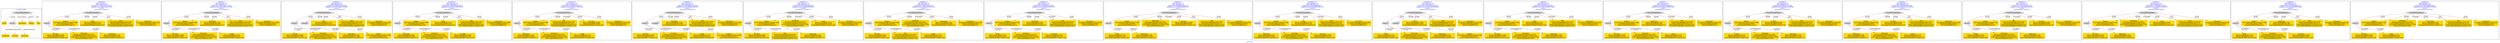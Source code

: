 digraph n0 {
fontcolor="blue"
remincross="true"
label="s01-cb.csv"
subgraph cluster_0 {
label="1-correct model"
n2[style="filled",color="white",fillcolor="lightgray",label="CulturalHeritageObject1"];
n3[shape="plaintext",style="filled",fillcolor="gold",label="Dated"];
n4[style="filled",color="white",fillcolor="lightgray",label="Person1"];
n5[shape="plaintext",style="filled",fillcolor="gold",label="Dimensions"];
n6[shape="plaintext",style="filled",fillcolor="gold",label="Medium"];
n7[shape="plaintext",style="filled",fillcolor="gold",label="Title"];
n8[shape="plaintext",style="filled",fillcolor="gold",label="Begin Date"];
n9[shape="plaintext",style="filled",fillcolor="gold",label="End Date"];
n10[shape="plaintext",style="filled",fillcolor="gold",label="Attribution"];
}
subgraph cluster_1 {
label="candidate 0\nlink coherence:1.0\nnode coherence:1.0\nconfidence:0.7090179260169831\nmapping score:0.68872026105328\ncost:8.0\n-precision:1.0-recall:1.0"
n12[style="filled",color="white",fillcolor="lightgray",label="CulturalHeritageObject1"];
n13[style="filled",color="white",fillcolor="lightgray",label="Person1"];
n14[shape="plaintext",style="filled",fillcolor="gold",label="Medium\n[CulturalHeritageObject,medium,0.999]\n[Concept,prefLabel,0.001]\n[Person,nameOfThePerson,0.0]"];
n15[shape="plaintext",style="filled",fillcolor="gold",label="Dated\n[Person,dateOfBirth,0.523]\n[Person,dateOfDeath,0.413]\n[CulturalHeritageObject,created,0.064]"];
n16[shape="plaintext",style="filled",fillcolor="gold",label="End Date\n[Person,dateOfDeath,0.884]\n[Person,dateOfBirth,0.076]\n[CulturalHeritageObject,created,0.039]"];
n17[shape="plaintext",style="filled",fillcolor="gold",label="Title\n[CulturalHeritageObject,title,0.509]\n[Person,nameOfThePerson,0.413]\n[CulturalHeritageObject,provenance,0.07]\n[CulturalHeritageObject,medium,0.008]"];
n18[shape="plaintext",style="filled",fillcolor="gold",label="Attribution\n[Person,nameOfThePerson,0.947]\n[CulturalHeritageObject,extent,0.041]\n[CulturalHeritageObject,provenance,0.009]\n[Person,dateOfDeath,0.003]"];
n19[shape="plaintext",style="filled",fillcolor="gold",label="Dimensions\n[CulturalHeritageObject,extent,0.999]\n[Person,dateOfDeath,0.001]\n[Person,dateOfBirth,0.0]"];
n20[shape="plaintext",style="filled",fillcolor="gold",label="Begin Date\n[Person,dateOfBirth,0.56]\n[Person,dateOfDeath,0.369]\n[CulturalHeritageObject,created,0.071]"];
}
subgraph cluster_2 {
label="candidate 1\nlink coherence:1.0\nnode coherence:1.0\nconfidence:0.7046356051717403\nmapping score:0.6872594874381992\ncost:8.0\n-precision:0.75-recall:0.75"
n22[style="filled",color="white",fillcolor="lightgray",label="CulturalHeritageObject1"];
n23[style="filled",color="white",fillcolor="lightgray",label="Person1"];
n24[shape="plaintext",style="filled",fillcolor="gold",label="Medium\n[CulturalHeritageObject,medium,0.999]\n[Concept,prefLabel,0.001]\n[Person,nameOfThePerson,0.0]"];
n25[shape="plaintext",style="filled",fillcolor="gold",label="Begin Date\n[Person,dateOfBirth,0.56]\n[Person,dateOfDeath,0.369]\n[CulturalHeritageObject,created,0.071]"];
n26[shape="plaintext",style="filled",fillcolor="gold",label="End Date\n[Person,dateOfDeath,0.884]\n[Person,dateOfBirth,0.076]\n[CulturalHeritageObject,created,0.039]"];
n27[shape="plaintext",style="filled",fillcolor="gold",label="Title\n[CulturalHeritageObject,title,0.509]\n[Person,nameOfThePerson,0.413]\n[CulturalHeritageObject,provenance,0.07]\n[CulturalHeritageObject,medium,0.008]"];
n28[shape="plaintext",style="filled",fillcolor="gold",label="Attribution\n[Person,nameOfThePerson,0.947]\n[CulturalHeritageObject,extent,0.041]\n[CulturalHeritageObject,provenance,0.009]\n[Person,dateOfDeath,0.003]"];
n29[shape="plaintext",style="filled",fillcolor="gold",label="Dimensions\n[CulturalHeritageObject,extent,0.999]\n[Person,dateOfDeath,0.001]\n[Person,dateOfBirth,0.0]"];
n30[shape="plaintext",style="filled",fillcolor="gold",label="Dated\n[Person,dateOfBirth,0.523]\n[Person,dateOfDeath,0.413]\n[CulturalHeritageObject,created,0.064]"];
}
subgraph cluster_3 {
label="candidate 10\nlink coherence:1.0\nnode coherence:1.0\nconfidence:0.5663921955198288\nmapping score:0.6173688270780381\ncost:9.0\n-precision:0.78-recall:0.88"
n32[style="filled",color="white",fillcolor="lightgray",label="CulturalHeritageObject1"];
n33[style="filled",color="white",fillcolor="lightgray",label="Person1"];
n34[style="filled",color="white",fillcolor="lightgray",label="Concept1"];
n35[shape="plaintext",style="filled",fillcolor="gold",label="Dated\n[Person,dateOfBirth,0.523]\n[Person,dateOfDeath,0.413]\n[CulturalHeritageObject,created,0.064]"];
n36[shape="plaintext",style="filled",fillcolor="gold",label="End Date\n[Person,dateOfDeath,0.884]\n[Person,dateOfBirth,0.076]\n[CulturalHeritageObject,created,0.039]"];
n37[shape="plaintext",style="filled",fillcolor="gold",label="Title\n[CulturalHeritageObject,title,0.509]\n[Person,nameOfThePerson,0.413]\n[CulturalHeritageObject,provenance,0.07]\n[CulturalHeritageObject,medium,0.008]"];
n38[shape="plaintext",style="filled",fillcolor="gold",label="Medium\n[CulturalHeritageObject,medium,0.999]\n[Concept,prefLabel,0.001]\n[Person,nameOfThePerson,0.0]"];
n39[shape="plaintext",style="filled",fillcolor="gold",label="Attribution\n[Person,nameOfThePerson,0.947]\n[CulturalHeritageObject,extent,0.041]\n[CulturalHeritageObject,provenance,0.009]\n[Person,dateOfDeath,0.003]"];
n40[shape="plaintext",style="filled",fillcolor="gold",label="Dimensions\n[CulturalHeritageObject,extent,0.999]\n[Person,dateOfDeath,0.001]\n[Person,dateOfBirth,0.0]"];
n41[shape="plaintext",style="filled",fillcolor="gold",label="Begin Date\n[Person,dateOfBirth,0.56]\n[Person,dateOfDeath,0.369]\n[CulturalHeritageObject,created,0.071]"];
}
subgraph cluster_4 {
label="candidate 11\nlink coherence:1.0\nnode coherence:1.0\nconfidence:0.5662409892563659\nmapping score:0.641127948799741\ncost:8.0\n-precision:0.75-recall:0.75"
n43[style="filled",color="white",fillcolor="lightgray",label="CulturalHeritageObject1"];
n44[style="filled",color="white",fillcolor="lightgray",label="Person1"];
n45[shape="plaintext",style="filled",fillcolor="gold",label="Medium\n[CulturalHeritageObject,medium,0.999]\n[Concept,prefLabel,0.001]\n[Person,nameOfThePerson,0.0]"];
n46[shape="plaintext",style="filled",fillcolor="gold",label="Begin Date\n[Person,dateOfBirth,0.56]\n[Person,dateOfDeath,0.369]\n[CulturalHeritageObject,created,0.071]"];
n47[shape="plaintext",style="filled",fillcolor="gold",label="Dated\n[Person,dateOfBirth,0.523]\n[Person,dateOfDeath,0.413]\n[CulturalHeritageObject,created,0.064]"];
n48[shape="plaintext",style="filled",fillcolor="gold",label="Title\n[CulturalHeritageObject,title,0.509]\n[Person,nameOfThePerson,0.413]\n[CulturalHeritageObject,provenance,0.07]\n[CulturalHeritageObject,medium,0.008]"];
n49[shape="plaintext",style="filled",fillcolor="gold",label="Attribution\n[Person,nameOfThePerson,0.947]\n[CulturalHeritageObject,extent,0.041]\n[CulturalHeritageObject,provenance,0.009]\n[Person,dateOfDeath,0.003]"];
n50[shape="plaintext",style="filled",fillcolor="gold",label="Dimensions\n[CulturalHeritageObject,extent,0.999]\n[Person,dateOfDeath,0.001]\n[Person,dateOfBirth,0.0]"];
n51[shape="plaintext",style="filled",fillcolor="gold",label="End Date\n[Person,dateOfDeath,0.884]\n[Person,dateOfBirth,0.076]\n[CulturalHeritageObject,created,0.039]"];
}
subgraph cluster_5 {
label="candidate 12\nlink coherence:1.0\nnode coherence:1.0\nconfidence:0.5636844534308211\nmapping score:0.6402757701912262\ncost:8.0\n-precision:0.5-recall:0.5"
n53[style="filled",color="white",fillcolor="lightgray",label="CulturalHeritageObject1"];
n54[style="filled",color="white",fillcolor="lightgray",label="Person1"];
n55[shape="plaintext",style="filled",fillcolor="gold",label="Medium\n[CulturalHeritageObject,medium,0.999]\n[Concept,prefLabel,0.001]\n[Person,nameOfThePerson,0.0]"];
n56[shape="plaintext",style="filled",fillcolor="gold",label="Begin Date\n[Person,dateOfBirth,0.56]\n[Person,dateOfDeath,0.369]\n[CulturalHeritageObject,created,0.071]"];
n57[shape="plaintext",style="filled",fillcolor="gold",label="Title\n[CulturalHeritageObject,title,0.509]\n[Person,nameOfThePerson,0.413]\n[CulturalHeritageObject,provenance,0.07]\n[CulturalHeritageObject,medium,0.008]"];
n58[shape="plaintext",style="filled",fillcolor="gold",label="End Date\n[Person,dateOfDeath,0.884]\n[Person,dateOfBirth,0.076]\n[CulturalHeritageObject,created,0.039]"];
n59[shape="plaintext",style="filled",fillcolor="gold",label="Attribution\n[Person,nameOfThePerson,0.947]\n[CulturalHeritageObject,extent,0.041]\n[CulturalHeritageObject,provenance,0.009]\n[Person,dateOfDeath,0.003]"];
n60[shape="plaintext",style="filled",fillcolor="gold",label="Dimensions\n[CulturalHeritageObject,extent,0.999]\n[Person,dateOfDeath,0.001]\n[Person,dateOfBirth,0.0]"];
n61[shape="plaintext",style="filled",fillcolor="gold",label="Dated\n[Person,dateOfBirth,0.523]\n[Person,dateOfDeath,0.413]\n[CulturalHeritageObject,created,0.064]"];
}
subgraph cluster_6 {
label="candidate 13\nlink coherence:1.0\nnode coherence:1.0\nconfidence:0.5620098746745859\nmapping score:0.6159080534629572\ncost:9.0\n-precision:0.56-recall:0.62"
n63[style="filled",color="white",fillcolor="lightgray",label="CulturalHeritageObject1"];
n64[style="filled",color="white",fillcolor="lightgray",label="Person1"];
n65[style="filled",color="white",fillcolor="lightgray",label="Concept1"];
n66[shape="plaintext",style="filled",fillcolor="gold",label="Begin Date\n[Person,dateOfBirth,0.56]\n[Person,dateOfDeath,0.369]\n[CulturalHeritageObject,created,0.071]"];
n67[shape="plaintext",style="filled",fillcolor="gold",label="End Date\n[Person,dateOfDeath,0.884]\n[Person,dateOfBirth,0.076]\n[CulturalHeritageObject,created,0.039]"];
n68[shape="plaintext",style="filled",fillcolor="gold",label="Title\n[CulturalHeritageObject,title,0.509]\n[Person,nameOfThePerson,0.413]\n[CulturalHeritageObject,provenance,0.07]\n[CulturalHeritageObject,medium,0.008]"];
n69[shape="plaintext",style="filled",fillcolor="gold",label="Medium\n[CulturalHeritageObject,medium,0.999]\n[Concept,prefLabel,0.001]\n[Person,nameOfThePerson,0.0]"];
n70[shape="plaintext",style="filled",fillcolor="gold",label="Attribution\n[Person,nameOfThePerson,0.947]\n[CulturalHeritageObject,extent,0.041]\n[CulturalHeritageObject,provenance,0.009]\n[Person,dateOfDeath,0.003]"];
n71[shape="plaintext",style="filled",fillcolor="gold",label="Dimensions\n[CulturalHeritageObject,extent,0.999]\n[Person,dateOfDeath,0.001]\n[Person,dateOfBirth,0.0]"];
n72[shape="plaintext",style="filled",fillcolor="gold",label="Dated\n[Person,dateOfBirth,0.523]\n[Person,dateOfDeath,0.413]\n[CulturalHeritageObject,created,0.064]"];
}
subgraph cluster_7 {
label="candidate 14\nlink coherence:1.0\nnode coherence:1.0\nconfidence:0.5613397694280078\nmapping score:0.639494208856955\ncost:8.0\n-precision:0.75-recall:0.75"
n74[style="filled",color="white",fillcolor="lightgray",label="CulturalHeritageObject1"];
n75[style="filled",color="white",fillcolor="lightgray",label="Person1"];
n76[shape="plaintext",style="filled",fillcolor="gold",label="Medium\n[CulturalHeritageObject,medium,0.999]\n[Concept,prefLabel,0.001]\n[Person,nameOfThePerson,0.0]"];
n77[shape="plaintext",style="filled",fillcolor="gold",label="Attribution\n[Person,nameOfThePerson,0.947]\n[CulturalHeritageObject,extent,0.041]\n[CulturalHeritageObject,provenance,0.009]\n[Person,dateOfDeath,0.003]"];
n78[shape="plaintext",style="filled",fillcolor="gold",label="Dated\n[Person,dateOfBirth,0.523]\n[Person,dateOfDeath,0.413]\n[CulturalHeritageObject,created,0.064]"];
n79[shape="plaintext",style="filled",fillcolor="gold",label="End Date\n[Person,dateOfDeath,0.884]\n[Person,dateOfBirth,0.076]\n[CulturalHeritageObject,created,0.039]"];
n80[shape="plaintext",style="filled",fillcolor="gold",label="Title\n[CulturalHeritageObject,title,0.509]\n[Person,nameOfThePerson,0.413]\n[CulturalHeritageObject,provenance,0.07]\n[CulturalHeritageObject,medium,0.008]"];
n81[shape="plaintext",style="filled",fillcolor="gold",label="Dimensions\n[CulturalHeritageObject,extent,0.999]\n[Person,dateOfDeath,0.001]\n[Person,dateOfBirth,0.0]"];
n82[shape="plaintext",style="filled",fillcolor="gold",label="Begin Date\n[Person,dateOfBirth,0.56]\n[Person,dateOfDeath,0.369]\n[CulturalHeritageObject,created,0.071]"];
}
subgraph cluster_8 {
label="candidate 15\nlink coherence:1.0\nnode coherence:1.0\nconfidence:0.556957448582765\nmapping score:0.6380334352418741\ncost:8.0\n-precision:0.5-recall:0.5"
n84[style="filled",color="white",fillcolor="lightgray",label="CulturalHeritageObject1"];
n85[style="filled",color="white",fillcolor="lightgray",label="Person1"];
n86[shape="plaintext",style="filled",fillcolor="gold",label="Medium\n[CulturalHeritageObject,medium,0.999]\n[Concept,prefLabel,0.001]\n[Person,nameOfThePerson,0.0]"];
n87[shape="plaintext",style="filled",fillcolor="gold",label="Attribution\n[Person,nameOfThePerson,0.947]\n[CulturalHeritageObject,extent,0.041]\n[CulturalHeritageObject,provenance,0.009]\n[Person,dateOfDeath,0.003]"];
n88[shape="plaintext",style="filled",fillcolor="gold",label="Begin Date\n[Person,dateOfBirth,0.56]\n[Person,dateOfDeath,0.369]\n[CulturalHeritageObject,created,0.071]"];
n89[shape="plaintext",style="filled",fillcolor="gold",label="End Date\n[Person,dateOfDeath,0.884]\n[Person,dateOfBirth,0.076]\n[CulturalHeritageObject,created,0.039]"];
n90[shape="plaintext",style="filled",fillcolor="gold",label="Title\n[CulturalHeritageObject,title,0.509]\n[Person,nameOfThePerson,0.413]\n[CulturalHeritageObject,provenance,0.07]\n[CulturalHeritageObject,medium,0.008]"];
n91[shape="plaintext",style="filled",fillcolor="gold",label="Dimensions\n[CulturalHeritageObject,extent,0.999]\n[Person,dateOfDeath,0.001]\n[Person,dateOfBirth,0.0]"];
n92[shape="plaintext",style="filled",fillcolor="gold",label="Dated\n[Person,dateOfBirth,0.523]\n[Person,dateOfDeath,0.413]\n[CulturalHeritageObject,created,0.064]"];
}
subgraph cluster_9 {
label="candidate 16\nlink coherence:1.0\nnode coherence:1.0\nconfidence:0.5106059023263264\nmapping score:0.6225829198230612\ncost:8.0\n-precision:0.5-recall:0.5"
n94[style="filled",color="white",fillcolor="lightgray",label="CulturalHeritageObject1"];
n95[style="filled",color="white",fillcolor="lightgray",label="Person1"];
n96[shape="plaintext",style="filled",fillcolor="gold",label="Medium\n[CulturalHeritageObject,medium,0.999]\n[Concept,prefLabel,0.001]\n[Person,nameOfThePerson,0.0]"];
n97[shape="plaintext",style="filled",fillcolor="gold",label="Begin Date\n[Person,dateOfBirth,0.56]\n[Person,dateOfDeath,0.369]\n[CulturalHeritageObject,created,0.071]"];
n98[shape="plaintext",style="filled",fillcolor="gold",label="Dated\n[Person,dateOfBirth,0.523]\n[Person,dateOfDeath,0.413]\n[CulturalHeritageObject,created,0.064]"];
n99[shape="plaintext",style="filled",fillcolor="gold",label="Title\n[CulturalHeritageObject,title,0.509]\n[Person,nameOfThePerson,0.413]\n[CulturalHeritageObject,provenance,0.07]\n[CulturalHeritageObject,medium,0.008]"];
n100[shape="plaintext",style="filled",fillcolor="gold",label="Attribution\n[Person,nameOfThePerson,0.947]\n[CulturalHeritageObject,extent,0.041]\n[CulturalHeritageObject,provenance,0.009]\n[Person,dateOfDeath,0.003]"];
n101[shape="plaintext",style="filled",fillcolor="gold",label="Dimensions\n[CulturalHeritageObject,extent,0.999]\n[Person,dateOfDeath,0.001]\n[Person,dateOfBirth,0.0]"];
n102[shape="plaintext",style="filled",fillcolor="gold",label="End Date\n[Person,dateOfDeath,0.884]\n[Person,dateOfBirth,0.076]\n[CulturalHeritageObject,created,0.039]"];
}
subgraph cluster_10 {
label="candidate 17\nlink coherence:1.0\nnode coherence:1.0\nconfidence:0.5040980538021159\nmapping score:0.6204136369816577\ncost:8.0\n-precision:0.62-recall:0.62"
n104[style="filled",color="white",fillcolor="lightgray",label="CulturalHeritageObject1"];
n105[style="filled",color="white",fillcolor="lightgray",label="Person1"];
n106[shape="plaintext",style="filled",fillcolor="gold",label="Medium\n[CulturalHeritageObject,medium,0.999]\n[Concept,prefLabel,0.001]\n[Person,nameOfThePerson,0.0]"];
n107[shape="plaintext",style="filled",fillcolor="gold",label="Attribution\n[Person,nameOfThePerson,0.947]\n[CulturalHeritageObject,extent,0.041]\n[CulturalHeritageObject,provenance,0.009]\n[Person,dateOfDeath,0.003]"];
n108[shape="plaintext",style="filled",fillcolor="gold",label="Dated\n[Person,dateOfBirth,0.523]\n[Person,dateOfDeath,0.413]\n[CulturalHeritageObject,created,0.064]"];
n109[shape="plaintext",style="filled",fillcolor="gold",label="End Date\n[Person,dateOfDeath,0.884]\n[Person,dateOfBirth,0.076]\n[CulturalHeritageObject,created,0.039]"];
n110[shape="plaintext",style="filled",fillcolor="gold",label="Title\n[CulturalHeritageObject,title,0.509]\n[Person,nameOfThePerson,0.413]\n[CulturalHeritageObject,provenance,0.07]\n[CulturalHeritageObject,medium,0.008]"];
n111[shape="plaintext",style="filled",fillcolor="gold",label="Dimensions\n[CulturalHeritageObject,extent,0.999]\n[Person,dateOfDeath,0.001]\n[Person,dateOfBirth,0.0]"];
n112[shape="plaintext",style="filled",fillcolor="gold",label="Begin Date\n[Person,dateOfBirth,0.56]\n[Person,dateOfDeath,0.369]\n[CulturalHeritageObject,created,0.071]"];
}
subgraph cluster_11 {
label="candidate 18\nlink coherence:1.0\nnode coherence:1.0\nconfidence:0.5034288466894777\nmapping score:0.6201905679441116\ncost:8.0\n-precision:0.62-recall:0.62"
n114[style="filled",color="white",fillcolor="lightgray",label="CulturalHeritageObject1"];
n115[style="filled",color="white",fillcolor="lightgray",label="Person1"];
n116[shape="plaintext",style="filled",fillcolor="gold",label="Medium\n[CulturalHeritageObject,medium,0.999]\n[Concept,prefLabel,0.001]\n[Person,nameOfThePerson,0.0]"];
n117[shape="plaintext",style="filled",fillcolor="gold",label="Begin Date\n[Person,dateOfBirth,0.56]\n[Person,dateOfDeath,0.369]\n[CulturalHeritageObject,created,0.071]"];
n118[shape="plaintext",style="filled",fillcolor="gold",label="Dated\n[Person,dateOfBirth,0.523]\n[Person,dateOfDeath,0.413]\n[CulturalHeritageObject,created,0.064]"];
n119[shape="plaintext",style="filled",fillcolor="gold",label="Title\n[CulturalHeritageObject,title,0.509]\n[Person,nameOfThePerson,0.413]\n[CulturalHeritageObject,provenance,0.07]\n[CulturalHeritageObject,medium,0.008]"];
n120[shape="plaintext",style="filled",fillcolor="gold",label="Attribution\n[Person,nameOfThePerson,0.947]\n[CulturalHeritageObject,extent,0.041]\n[CulturalHeritageObject,provenance,0.009]\n[Person,dateOfDeath,0.003]"];
n121[shape="plaintext",style="filled",fillcolor="gold",label="Dimensions\n[CulturalHeritageObject,extent,0.999]\n[Person,dateOfDeath,0.001]\n[Person,dateOfBirth,0.0]"];
n122[shape="plaintext",style="filled",fillcolor="gold",label="End Date\n[Person,dateOfDeath,0.884]\n[Person,dateOfBirth,0.076]\n[CulturalHeritageObject,created,0.039]"];
}
subgraph cluster_12 {
label="candidate 19\nlink coherence:1.0\nnode coherence:1.0\nconfidence:0.4954302419826465\nmapping score:0.5937148425656441\ncost:9.0\n-precision:0.56-recall:0.62"
n124[style="filled",color="white",fillcolor="lightgray",label="CulturalHeritageObject1"];
n125[style="filled",color="white",fillcolor="lightgray",label="Person1"];
n126[style="filled",color="white",fillcolor="lightgray",label="Concept1"];
n127[shape="plaintext",style="filled",fillcolor="gold",label="Dated\n[Person,dateOfBirth,0.523]\n[Person,dateOfDeath,0.413]\n[CulturalHeritageObject,created,0.064]"];
n128[shape="plaintext",style="filled",fillcolor="gold",label="End Date\n[Person,dateOfDeath,0.884]\n[Person,dateOfBirth,0.076]\n[CulturalHeritageObject,created,0.039]"];
n129[shape="plaintext",style="filled",fillcolor="gold",label="Title\n[CulturalHeritageObject,title,0.509]\n[Person,nameOfThePerson,0.413]\n[CulturalHeritageObject,provenance,0.07]\n[CulturalHeritageObject,medium,0.008]"];
n130[shape="plaintext",style="filled",fillcolor="gold",label="Medium\n[CulturalHeritageObject,medium,0.999]\n[Concept,prefLabel,0.001]\n[Person,nameOfThePerson,0.0]"];
n131[shape="plaintext",style="filled",fillcolor="gold",label="Attribution\n[Person,nameOfThePerson,0.947]\n[CulturalHeritageObject,extent,0.041]\n[CulturalHeritageObject,provenance,0.009]\n[Person,dateOfDeath,0.003]"];
n132[shape="plaintext",style="filled",fillcolor="gold",label="Dimensions\n[CulturalHeritageObject,extent,0.999]\n[Person,dateOfDeath,0.001]\n[Person,dateOfBirth,0.0]"];
n133[shape="plaintext",style="filled",fillcolor="gold",label="Begin Date\n[Person,dateOfBirth,0.56]\n[Person,dateOfDeath,0.369]\n[CulturalHeritageObject,created,0.071]"];
}
subgraph cluster_13 {
label="candidate 2\nlink coherence:1.0\nnode coherence:1.0\nconfidence:0.646205783450095\nmapping score:0.6677828801976508\ncost:8.0\n-precision:0.88-recall:0.88"
n135[style="filled",color="white",fillcolor="lightgray",label="CulturalHeritageObject1"];
n136[style="filled",color="white",fillcolor="lightgray",label="Person1"];
n137[shape="plaintext",style="filled",fillcolor="gold",label="Medium\n[CulturalHeritageObject,medium,0.999]\n[Concept,prefLabel,0.001]\n[Person,nameOfThePerson,0.0]"];
n138[shape="plaintext",style="filled",fillcolor="gold",label="Dated\n[Person,dateOfBirth,0.523]\n[Person,dateOfDeath,0.413]\n[CulturalHeritageObject,created,0.064]"];
n139[shape="plaintext",style="filled",fillcolor="gold",label="Title\n[CulturalHeritageObject,title,0.509]\n[Person,nameOfThePerson,0.413]\n[CulturalHeritageObject,provenance,0.07]\n[CulturalHeritageObject,medium,0.008]"];
n140[shape="plaintext",style="filled",fillcolor="gold",label="End Date\n[Person,dateOfDeath,0.884]\n[Person,dateOfBirth,0.076]\n[CulturalHeritageObject,created,0.039]"];
n141[shape="plaintext",style="filled",fillcolor="gold",label="Attribution\n[Person,nameOfThePerson,0.947]\n[CulturalHeritageObject,extent,0.041]\n[CulturalHeritageObject,provenance,0.009]\n[Person,dateOfDeath,0.003]"];
n142[shape="plaintext",style="filled",fillcolor="gold",label="Dimensions\n[CulturalHeritageObject,extent,0.999]\n[Person,dateOfDeath,0.001]\n[Person,dateOfBirth,0.0]"];
n143[shape="plaintext",style="filled",fillcolor="gold",label="Begin Date\n[Person,dateOfBirth,0.56]\n[Person,dateOfDeath,0.369]\n[CulturalHeritageObject,created,0.071]"];
}
subgraph cluster_14 {
label="candidate 3\nlink coherence:1.0\nnode coherence:1.0\nconfidence:0.6418234626048521\nmapping score:0.6663221065825699\ncost:8.0\n-precision:0.62-recall:0.62"
n145[style="filled",color="white",fillcolor="lightgray",label="CulturalHeritageObject1"];
n146[style="filled",color="white",fillcolor="lightgray",label="Person1"];
n147[shape="plaintext",style="filled",fillcolor="gold",label="Medium\n[CulturalHeritageObject,medium,0.999]\n[Concept,prefLabel,0.001]\n[Person,nameOfThePerson,0.0]"];
n148[shape="plaintext",style="filled",fillcolor="gold",label="Begin Date\n[Person,dateOfBirth,0.56]\n[Person,dateOfDeath,0.369]\n[CulturalHeritageObject,created,0.071]"];
n149[shape="plaintext",style="filled",fillcolor="gold",label="Title\n[CulturalHeritageObject,title,0.509]\n[Person,nameOfThePerson,0.413]\n[CulturalHeritageObject,provenance,0.07]\n[CulturalHeritageObject,medium,0.008]"];
n150[shape="plaintext",style="filled",fillcolor="gold",label="End Date\n[Person,dateOfDeath,0.884]\n[Person,dateOfBirth,0.076]\n[CulturalHeritageObject,created,0.039]"];
n151[shape="plaintext",style="filled",fillcolor="gold",label="Attribution\n[Person,nameOfThePerson,0.947]\n[CulturalHeritageObject,extent,0.041]\n[CulturalHeritageObject,provenance,0.009]\n[Person,dateOfDeath,0.003]"];
n152[shape="plaintext",style="filled",fillcolor="gold",label="Dimensions\n[CulturalHeritageObject,extent,0.999]\n[Person,dateOfDeath,0.001]\n[Person,dateOfBirth,0.0]"];
n153[shape="plaintext",style="filled",fillcolor="gold",label="Dated\n[Person,dateOfBirth,0.523]\n[Person,dateOfDeath,0.413]\n[CulturalHeritageObject,created,0.064]"];
}
subgraph cluster_15 {
label="candidate 4\nlink coherence:1.0\nnode coherence:1.0\nconfidence:0.638055972479801\nmapping score:0.665066276540886\ncost:8.0\n-precision:0.75-recall:0.75"
n155[style="filled",color="white",fillcolor="lightgray",label="CulturalHeritageObject1"];
n156[style="filled",color="white",fillcolor="lightgray",label="Person1"];
n157[shape="plaintext",style="filled",fillcolor="gold",label="Medium\n[CulturalHeritageObject,medium,0.999]\n[Concept,prefLabel,0.001]\n[Person,nameOfThePerson,0.0]"];
n158[shape="plaintext",style="filled",fillcolor="gold",label="Dated\n[Person,dateOfBirth,0.523]\n[Person,dateOfDeath,0.413]\n[CulturalHeritageObject,created,0.064]"];
n159[shape="plaintext",style="filled",fillcolor="gold",label="End Date\n[Person,dateOfDeath,0.884]\n[Person,dateOfBirth,0.076]\n[CulturalHeritageObject,created,0.039]"];
n160[shape="plaintext",style="filled",fillcolor="gold",label="Title\n[CulturalHeritageObject,title,0.509]\n[Person,nameOfThePerson,0.413]\n[CulturalHeritageObject,provenance,0.07]\n[CulturalHeritageObject,medium,0.008]"];
n161[shape="plaintext",style="filled",fillcolor="gold",label="Attribution\n[Person,nameOfThePerson,0.947]\n[CulturalHeritageObject,extent,0.041]\n[CulturalHeritageObject,provenance,0.009]\n[Person,dateOfDeath,0.003]"];
n162[shape="plaintext",style="filled",fillcolor="gold",label="Dimensions\n[CulturalHeritageObject,extent,0.999]\n[Person,dateOfDeath,0.001]\n[Person,dateOfBirth,0.0]"];
n163[shape="plaintext",style="filled",fillcolor="gold",label="Begin Date\n[Person,dateOfBirth,0.56]\n[Person,dateOfDeath,0.369]\n[CulturalHeritageObject,created,0.071]"];
}
subgraph cluster_16 {
label="candidate 5\nlink coherence:1.0\nnode coherence:1.0\nconfidence:0.6264965959977093\nmapping score:0.6612131510468555\ncost:8.0\n-precision:0.62-recall:0.62"
n165[style="filled",color="white",fillcolor="lightgray",label="CulturalHeritageObject1"];
n166[style="filled",color="white",fillcolor="lightgray",label="Person1"];
n167[shape="plaintext",style="filled",fillcolor="gold",label="Medium\n[CulturalHeritageObject,medium,0.999]\n[Concept,prefLabel,0.001]\n[Person,nameOfThePerson,0.0]"];
n168[shape="plaintext",style="filled",fillcolor="gold",label="Begin Date\n[Person,dateOfBirth,0.56]\n[Person,dateOfDeath,0.369]\n[CulturalHeritageObject,created,0.071]"];
n169[shape="plaintext",style="filled",fillcolor="gold",label="End Date\n[Person,dateOfDeath,0.884]\n[Person,dateOfBirth,0.076]\n[CulturalHeritageObject,created,0.039]"];
n170[shape="plaintext",style="filled",fillcolor="gold",label="Title\n[CulturalHeritageObject,title,0.509]\n[Person,nameOfThePerson,0.413]\n[CulturalHeritageObject,provenance,0.07]\n[CulturalHeritageObject,medium,0.008]"];
n171[shape="plaintext",style="filled",fillcolor="gold",label="Attribution\n[Person,nameOfThePerson,0.947]\n[CulturalHeritageObject,extent,0.041]\n[CulturalHeritageObject,provenance,0.009]\n[Person,dateOfDeath,0.003]"];
n172[shape="plaintext",style="filled",fillcolor="gold",label="Dimensions\n[CulturalHeritageObject,extent,0.999]\n[Person,dateOfDeath,0.001]\n[Person,dateOfBirth,0.0]"];
n173[shape="plaintext",style="filled",fillcolor="gold",label="Dated\n[Person,dateOfBirth,0.523]\n[Person,dateOfDeath,0.413]\n[CulturalHeritageObject,created,0.064]"];
}
subgraph cluster_17 {
label="candidate 6\nlink coherence:1.0\nnode coherence:1.0\nconfidence:0.5752438299129128\nmapping score:0.6441288956852567\ncost:8.0\n-precision:0.62-recall:0.62"
n175[style="filled",color="white",fillcolor="lightgray",label="CulturalHeritageObject1"];
n176[style="filled",color="white",fillcolor="lightgray",label="Person1"];
n177[shape="plaintext",style="filled",fillcolor="gold",label="Medium\n[CulturalHeritageObject,medium,0.999]\n[Concept,prefLabel,0.001]\n[Person,nameOfThePerson,0.0]"];
n178[shape="plaintext",style="filled",fillcolor="gold",label="Dated\n[Person,dateOfBirth,0.523]\n[Person,dateOfDeath,0.413]\n[CulturalHeritageObject,created,0.064]"];
n179[shape="plaintext",style="filled",fillcolor="gold",label="Title\n[CulturalHeritageObject,title,0.509]\n[Person,nameOfThePerson,0.413]\n[CulturalHeritageObject,provenance,0.07]\n[CulturalHeritageObject,medium,0.008]"];
n180[shape="plaintext",style="filled",fillcolor="gold",label="End Date\n[Person,dateOfDeath,0.884]\n[Person,dateOfBirth,0.076]\n[CulturalHeritageObject,created,0.039]"];
n181[shape="plaintext",style="filled",fillcolor="gold",label="Attribution\n[Person,nameOfThePerson,0.947]\n[CulturalHeritageObject,extent,0.041]\n[CulturalHeritageObject,provenance,0.009]\n[Person,dateOfDeath,0.003]"];
n182[shape="plaintext",style="filled",fillcolor="gold",label="Dimensions\n[CulturalHeritageObject,extent,0.999]\n[Person,dateOfDeath,0.001]\n[Person,dateOfBirth,0.0]"];
n183[shape="plaintext",style="filled",fillcolor="gold",label="Begin Date\n[Person,dateOfBirth,0.56]\n[Person,dateOfDeath,0.369]\n[CulturalHeritageObject,created,0.071]"];
}
subgraph cluster_18 {
label="candidate 7\nlink coherence:1.0\nnode coherence:1.0\nconfidence:0.5750600073392983\nmapping score:0.6440676214940518\ncost:8.0\n-precision:0.88-recall:0.88"
n185[style="filled",color="white",fillcolor="lightgray",label="CulturalHeritageObject1"];
n186[style="filled",color="white",fillcolor="lightgray",label="Person1"];
n187[shape="plaintext",style="filled",fillcolor="gold",label="Medium\n[CulturalHeritageObject,medium,0.999]\n[Concept,prefLabel,0.001]\n[Person,nameOfThePerson,0.0]"];
n188[shape="plaintext",style="filled",fillcolor="gold",label="Attribution\n[Person,nameOfThePerson,0.947]\n[CulturalHeritageObject,extent,0.041]\n[CulturalHeritageObject,provenance,0.009]\n[Person,dateOfDeath,0.003]"];
n189[shape="plaintext",style="filled",fillcolor="gold",label="Dated\n[Person,dateOfBirth,0.523]\n[Person,dateOfDeath,0.413]\n[CulturalHeritageObject,created,0.064]"];
n190[shape="plaintext",style="filled",fillcolor="gold",label="End Date\n[Person,dateOfDeath,0.884]\n[Person,dateOfBirth,0.076]\n[CulturalHeritageObject,created,0.039]"];
n191[shape="plaintext",style="filled",fillcolor="gold",label="Title\n[CulturalHeritageObject,title,0.509]\n[Person,nameOfThePerson,0.413]\n[CulturalHeritageObject,provenance,0.07]\n[CulturalHeritageObject,medium,0.008]"];
n192[shape="plaintext",style="filled",fillcolor="gold",label="Dimensions\n[CulturalHeritageObject,extent,0.999]\n[Person,dateOfDeath,0.001]\n[Person,dateOfBirth,0.0]"];
n193[shape="plaintext",style="filled",fillcolor="gold",label="Begin Date\n[Person,dateOfBirth,0.56]\n[Person,dateOfDeath,0.369]\n[CulturalHeritageObject,created,0.071]"];
}
subgraph cluster_19 {
label="candidate 8\nlink coherence:1.0\nnode coherence:1.0\nconfidence:0.5734180448932147\nmapping score:0.6435203006786906\ncost:8.0\n-precision:0.62-recall:0.62"
n195[style="filled",color="white",fillcolor="lightgray",label="CulturalHeritageObject1"];
n196[style="filled",color="white",fillcolor="lightgray",label="Person1"];
n197[shape="plaintext",style="filled",fillcolor="gold",label="Medium\n[CulturalHeritageObject,medium,0.999]\n[Concept,prefLabel,0.001]\n[Person,nameOfThePerson,0.0]"];
n198[shape="plaintext",style="filled",fillcolor="gold",label="Begin Date\n[Person,dateOfBirth,0.56]\n[Person,dateOfDeath,0.369]\n[CulturalHeritageObject,created,0.071]"];
n199[shape="plaintext",style="filled",fillcolor="gold",label="Dated\n[Person,dateOfBirth,0.523]\n[Person,dateOfDeath,0.413]\n[CulturalHeritageObject,created,0.064]"];
n200[shape="plaintext",style="filled",fillcolor="gold",label="Title\n[CulturalHeritageObject,title,0.509]\n[Person,nameOfThePerson,0.413]\n[CulturalHeritageObject,provenance,0.07]\n[CulturalHeritageObject,medium,0.008]"];
n201[shape="plaintext",style="filled",fillcolor="gold",label="Attribution\n[Person,nameOfThePerson,0.947]\n[CulturalHeritageObject,extent,0.041]\n[CulturalHeritageObject,provenance,0.009]\n[Person,dateOfDeath,0.003]"];
n202[shape="plaintext",style="filled",fillcolor="gold",label="Dimensions\n[CulturalHeritageObject,extent,0.999]\n[Person,dateOfDeath,0.001]\n[Person,dateOfBirth,0.0]"];
n203[shape="plaintext",style="filled",fillcolor="gold",label="End Date\n[Person,dateOfDeath,0.884]\n[Person,dateOfBirth,0.076]\n[CulturalHeritageObject,created,0.039]"];
}
subgraph cluster_20 {
label="candidate 9\nlink coherence:1.0\nnode coherence:1.0\nconfidence:0.5706776864940554\nmapping score:0.6426068478789708\ncost:8.0\n-precision:0.62-recall:0.62"
n205[style="filled",color="white",fillcolor="lightgray",label="CulturalHeritageObject1"];
n206[style="filled",color="white",fillcolor="lightgray",label="Person1"];
n207[shape="plaintext",style="filled",fillcolor="gold",label="Medium\n[CulturalHeritageObject,medium,0.999]\n[Concept,prefLabel,0.001]\n[Person,nameOfThePerson,0.0]"];
n208[shape="plaintext",style="filled",fillcolor="gold",label="Attribution\n[Person,nameOfThePerson,0.947]\n[CulturalHeritageObject,extent,0.041]\n[CulturalHeritageObject,provenance,0.009]\n[Person,dateOfDeath,0.003]"];
n209[shape="plaintext",style="filled",fillcolor="gold",label="Begin Date\n[Person,dateOfBirth,0.56]\n[Person,dateOfDeath,0.369]\n[CulturalHeritageObject,created,0.071]"];
n210[shape="plaintext",style="filled",fillcolor="gold",label="End Date\n[Person,dateOfDeath,0.884]\n[Person,dateOfBirth,0.076]\n[CulturalHeritageObject,created,0.039]"];
n211[shape="plaintext",style="filled",fillcolor="gold",label="Title\n[CulturalHeritageObject,title,0.509]\n[Person,nameOfThePerson,0.413]\n[CulturalHeritageObject,provenance,0.07]\n[CulturalHeritageObject,medium,0.008]"];
n212[shape="plaintext",style="filled",fillcolor="gold",label="Dimensions\n[CulturalHeritageObject,extent,0.999]\n[Person,dateOfDeath,0.001]\n[Person,dateOfBirth,0.0]"];
n213[shape="plaintext",style="filled",fillcolor="gold",label="Dated\n[Person,dateOfBirth,0.523]\n[Person,dateOfDeath,0.413]\n[CulturalHeritageObject,created,0.064]"];
}
n2 -> n3[color="brown",fontcolor="black",label="created"]
n2 -> n4[color="brown",fontcolor="black",label="creator"]
n2 -> n5[color="brown",fontcolor="black",label="extent"]
n2 -> n6[color="brown",fontcolor="black",label="medium"]
n2 -> n7[color="brown",fontcolor="black",label="title"]
n4 -> n8[color="brown",fontcolor="black",label="dateOfBirth"]
n4 -> n9[color="brown",fontcolor="black",label="dateOfDeath"]
n4 -> n10[color="brown",fontcolor="black",label="nameOfThePerson"]
n12 -> n13[color="brown",fontcolor="black",label="creator\nw=1.0"]
n12 -> n14[color="brown",fontcolor="black",label="medium\nw=1.0"]
n12 -> n15[color="brown",fontcolor="black",label="created\nw=1.0"]
n13 -> n16[color="brown",fontcolor="black",label="dateOfDeath\nw=1.0"]
n12 -> n17[color="brown",fontcolor="black",label="title\nw=1.0"]
n13 -> n18[color="brown",fontcolor="black",label="nameOfThePerson\nw=1.0"]
n12 -> n19[color="brown",fontcolor="black",label="extent\nw=1.0"]
n13 -> n20[color="brown",fontcolor="black",label="dateOfBirth\nw=1.0"]
n22 -> n23[color="brown",fontcolor="black",label="creator\nw=1.0"]
n22 -> n24[color="brown",fontcolor="black",label="medium\nw=1.0"]
n22 -> n25[color="brown",fontcolor="black",label="created\nw=1.0"]
n23 -> n26[color="brown",fontcolor="black",label="dateOfDeath\nw=1.0"]
n22 -> n27[color="brown",fontcolor="black",label="title\nw=1.0"]
n23 -> n28[color="brown",fontcolor="black",label="nameOfThePerson\nw=1.0"]
n22 -> n29[color="brown",fontcolor="black",label="extent\nw=1.0"]
n23 -> n30[color="brown",fontcolor="black",label="dateOfBirth\nw=1.0"]
n32 -> n33[color="brown",fontcolor="black",label="creator\nw=1.0"]
n32 -> n34[color="brown",fontcolor="black",label="hasType\nw=1.0"]
n32 -> n35[color="brown",fontcolor="black",label="created\nw=1.0"]
n33 -> n36[color="brown",fontcolor="black",label="dateOfDeath\nw=1.0"]
n32 -> n37[color="brown",fontcolor="black",label="title\nw=1.0"]
n34 -> n38[color="brown",fontcolor="black",label="prefLabel\nw=1.0"]
n33 -> n39[color="brown",fontcolor="black",label="nameOfThePerson\nw=1.0"]
n32 -> n40[color="brown",fontcolor="black",label="extent\nw=1.0"]
n33 -> n41[color="brown",fontcolor="black",label="dateOfBirth\nw=1.0"]
n43 -> n44[color="brown",fontcolor="black",label="creator\nw=1.0"]
n43 -> n45[color="brown",fontcolor="black",label="medium\nw=1.0"]
n44 -> n46[color="brown",fontcolor="black",label="dateOfDeath\nw=1.0"]
n43 -> n47[color="brown",fontcolor="black",label="created\nw=1.0"]
n43 -> n48[color="brown",fontcolor="black",label="title\nw=1.0"]
n44 -> n49[color="brown",fontcolor="black",label="nameOfThePerson\nw=1.0"]
n43 -> n50[color="brown",fontcolor="black",label="extent\nw=1.0"]
n44 -> n51[color="brown",fontcolor="black",label="dateOfBirth\nw=1.0"]
n53 -> n54[color="brown",fontcolor="black",label="creator\nw=1.0"]
n53 -> n55[color="brown",fontcolor="black",label="medium\nw=1.0"]
n54 -> n56[color="brown",fontcolor="black",label="dateOfDeath\nw=1.0"]
n53 -> n57[color="brown",fontcolor="black",label="provenance\nw=1.0"]
n53 -> n58[color="brown",fontcolor="black",label="created\nw=1.0"]
n54 -> n59[color="brown",fontcolor="black",label="nameOfThePerson\nw=1.0"]
n53 -> n60[color="brown",fontcolor="black",label="extent\nw=1.0"]
n54 -> n61[color="brown",fontcolor="black",label="dateOfBirth\nw=1.0"]
n63 -> n64[color="brown",fontcolor="black",label="creator\nw=1.0"]
n63 -> n65[color="brown",fontcolor="black",label="hasType\nw=1.0"]
n63 -> n66[color="brown",fontcolor="black",label="created\nw=1.0"]
n64 -> n67[color="brown",fontcolor="black",label="dateOfDeath\nw=1.0"]
n63 -> n68[color="brown",fontcolor="black",label="title\nw=1.0"]
n65 -> n69[color="brown",fontcolor="black",label="prefLabel\nw=1.0"]
n64 -> n70[color="brown",fontcolor="black",label="nameOfThePerson\nw=1.0"]
n63 -> n71[color="brown",fontcolor="black",label="extent\nw=1.0"]
n64 -> n72[color="brown",fontcolor="black",label="dateOfBirth\nw=1.0"]
n74 -> n75[color="brown",fontcolor="black",label="creator\nw=1.0"]
n74 -> n76[color="brown",fontcolor="black",label="medium\nw=1.0"]
n74 -> n77[color="brown",fontcolor="black",label="provenance\nw=1.0"]
n74 -> n78[color="brown",fontcolor="black",label="created\nw=1.0"]
n75 -> n79[color="brown",fontcolor="black",label="dateOfDeath\nw=1.0"]
n75 -> n80[color="brown",fontcolor="black",label="nameOfThePerson\nw=1.0"]
n74 -> n81[color="brown",fontcolor="black",label="extent\nw=1.0"]
n75 -> n82[color="brown",fontcolor="black",label="dateOfBirth\nw=1.0"]
n84 -> n85[color="brown",fontcolor="black",label="creator\nw=1.0"]
n84 -> n86[color="brown",fontcolor="black",label="medium\nw=1.0"]
n84 -> n87[color="brown",fontcolor="black",label="provenance\nw=1.0"]
n84 -> n88[color="brown",fontcolor="black",label="created\nw=1.0"]
n85 -> n89[color="brown",fontcolor="black",label="dateOfDeath\nw=1.0"]
n85 -> n90[color="brown",fontcolor="black",label="nameOfThePerson\nw=1.0"]
n84 -> n91[color="brown",fontcolor="black",label="extent\nw=1.0"]
n85 -> n92[color="brown",fontcolor="black",label="dateOfBirth\nw=1.0"]
n94 -> n95[color="brown",fontcolor="black",label="creator\nw=1.0"]
n94 -> n96[color="brown",fontcolor="black",label="medium\nw=1.0"]
n94 -> n97[color="brown",fontcolor="black",label="created\nw=1.0"]
n95 -> n98[color="brown",fontcolor="black",label="dateOfDeath\nw=1.0"]
n94 -> n99[color="brown",fontcolor="black",label="provenance\nw=1.0"]
n95 -> n100[color="brown",fontcolor="black",label="nameOfThePerson\nw=1.0"]
n94 -> n101[color="brown",fontcolor="black",label="extent\nw=1.0"]
n95 -> n102[color="brown",fontcolor="black",label="dateOfBirth\nw=1.0"]
n104 -> n105[color="brown",fontcolor="black",label="creator\nw=1.0"]
n104 -> n106[color="brown",fontcolor="black",label="medium\nw=1.0"]
n104 -> n107[color="brown",fontcolor="black",label="provenance\nw=1.0"]
n105 -> n108[color="brown",fontcolor="black",label="dateOfDeath\nw=1.0"]
n104 -> n109[color="brown",fontcolor="black",label="created\nw=1.0"]
n104 -> n110[color="brown",fontcolor="black",label="title\nw=1.0"]
n104 -> n111[color="brown",fontcolor="black",label="extent\nw=1.0"]
n105 -> n112[color="brown",fontcolor="black",label="dateOfBirth\nw=1.0"]
n114 -> n115[color="brown",fontcolor="black",label="creator\nw=1.0"]
n114 -> n116[color="brown",fontcolor="black",label="medium\nw=1.0"]
n115 -> n117[color="brown",fontcolor="black",label="dateOfDeath\nw=1.0"]
n114 -> n118[color="brown",fontcolor="black",label="created\nw=1.0"]
n114 -> n119[color="brown",fontcolor="black",label="provenance\nw=1.0"]
n115 -> n120[color="brown",fontcolor="black",label="nameOfThePerson\nw=1.0"]
n114 -> n121[color="brown",fontcolor="black",label="extent\nw=1.0"]
n115 -> n122[color="brown",fontcolor="black",label="dateOfBirth\nw=1.0"]
n124 -> n125[color="brown",fontcolor="black",label="creator\nw=1.0"]
n124 -> n126[color="brown",fontcolor="black",label="hasType\nw=1.0"]
n125 -> n127[color="brown",fontcolor="black",label="dateOfDeath\nw=1.0"]
n124 -> n128[color="brown",fontcolor="black",label="created\nw=1.0"]
n124 -> n129[color="brown",fontcolor="black",label="title\nw=1.0"]
n126 -> n130[color="brown",fontcolor="black",label="prefLabel\nw=1.0"]
n125 -> n131[color="brown",fontcolor="black",label="nameOfThePerson\nw=1.0"]
n124 -> n132[color="brown",fontcolor="black",label="extent\nw=1.0"]
n125 -> n133[color="brown",fontcolor="black",label="dateOfBirth\nw=1.0"]
n135 -> n136[color="brown",fontcolor="black",label="creator\nw=1.0"]
n135 -> n137[color="brown",fontcolor="black",label="medium\nw=1.0"]
n135 -> n138[color="brown",fontcolor="black",label="created\nw=1.0"]
n135 -> n139[color="brown",fontcolor="black",label="provenance\nw=1.0"]
n136 -> n140[color="brown",fontcolor="black",label="dateOfDeath\nw=1.0"]
n136 -> n141[color="brown",fontcolor="black",label="nameOfThePerson\nw=1.0"]
n135 -> n142[color="brown",fontcolor="black",label="extent\nw=1.0"]
n136 -> n143[color="brown",fontcolor="black",label="dateOfBirth\nw=1.0"]
n145 -> n146[color="brown",fontcolor="black",label="creator\nw=1.0"]
n145 -> n147[color="brown",fontcolor="black",label="medium\nw=1.0"]
n145 -> n148[color="brown",fontcolor="black",label="created\nw=1.0"]
n145 -> n149[color="brown",fontcolor="black",label="provenance\nw=1.0"]
n146 -> n150[color="brown",fontcolor="black",label="dateOfDeath\nw=1.0"]
n146 -> n151[color="brown",fontcolor="black",label="nameOfThePerson\nw=1.0"]
n145 -> n152[color="brown",fontcolor="black",label="extent\nw=1.0"]
n146 -> n153[color="brown",fontcolor="black",label="dateOfBirth\nw=1.0"]
n155 -> n156[color="brown",fontcolor="black",label="creator\nw=1.0"]
n155 -> n157[color="brown",fontcolor="black",label="medium\nw=1.0"]
n156 -> n158[color="brown",fontcolor="black",label="dateOfDeath\nw=1.0"]
n155 -> n159[color="brown",fontcolor="black",label="created\nw=1.0"]
n155 -> n160[color="brown",fontcolor="black",label="title\nw=1.0"]
n156 -> n161[color="brown",fontcolor="black",label="nameOfThePerson\nw=1.0"]
n155 -> n162[color="brown",fontcolor="black",label="extent\nw=1.0"]
n156 -> n163[color="brown",fontcolor="black",label="dateOfBirth\nw=1.0"]
n165 -> n166[color="brown",fontcolor="black",label="creator\nw=1.0"]
n165 -> n167[color="brown",fontcolor="black",label="medium\nw=1.0"]
n166 -> n168[color="brown",fontcolor="black",label="dateOfDeath\nw=1.0"]
n165 -> n169[color="brown",fontcolor="black",label="created\nw=1.0"]
n165 -> n170[color="brown",fontcolor="black",label="title\nw=1.0"]
n166 -> n171[color="brown",fontcolor="black",label="nameOfThePerson\nw=1.0"]
n165 -> n172[color="brown",fontcolor="black",label="extent\nw=1.0"]
n166 -> n173[color="brown",fontcolor="black",label="dateOfBirth\nw=1.0"]
n175 -> n176[color="brown",fontcolor="black",label="creator\nw=1.0"]
n175 -> n177[color="brown",fontcolor="black",label="medium\nw=1.0"]
n176 -> n178[color="brown",fontcolor="black",label="dateOfDeath\nw=1.0"]
n175 -> n179[color="brown",fontcolor="black",label="provenance\nw=1.0"]
n175 -> n180[color="brown",fontcolor="black",label="created\nw=1.0"]
n176 -> n181[color="brown",fontcolor="black",label="nameOfThePerson\nw=1.0"]
n175 -> n182[color="brown",fontcolor="black",label="extent\nw=1.0"]
n176 -> n183[color="brown",fontcolor="black",label="dateOfBirth\nw=1.0"]
n185 -> n186[color="brown",fontcolor="black",label="creator\nw=1.0"]
n185 -> n187[color="brown",fontcolor="black",label="medium\nw=1.0"]
n185 -> n188[color="brown",fontcolor="black",label="provenance\nw=1.0"]
n185 -> n189[color="brown",fontcolor="black",label="created\nw=1.0"]
n186 -> n190[color="brown",fontcolor="black",label="dateOfDeath\nw=1.0"]
n185 -> n191[color="brown",fontcolor="black",label="title\nw=1.0"]
n185 -> n192[color="brown",fontcolor="black",label="extent\nw=1.0"]
n186 -> n193[color="brown",fontcolor="black",label="dateOfBirth\nw=1.0"]
n195 -> n196[color="brown",fontcolor="black",label="creator\nw=1.0"]
n195 -> n197[color="brown",fontcolor="black",label="medium\nw=1.0"]
n195 -> n198[color="brown",fontcolor="black",label="created\nw=1.0"]
n196 -> n199[color="brown",fontcolor="black",label="dateOfDeath\nw=1.0"]
n195 -> n200[color="brown",fontcolor="black",label="title\nw=1.0"]
n196 -> n201[color="brown",fontcolor="black",label="nameOfThePerson\nw=1.0"]
n195 -> n202[color="brown",fontcolor="black",label="extent\nw=1.0"]
n196 -> n203[color="brown",fontcolor="black",label="dateOfBirth\nw=1.0"]
n205 -> n206[color="brown",fontcolor="black",label="creator\nw=1.0"]
n205 -> n207[color="brown",fontcolor="black",label="medium\nw=1.0"]
n205 -> n208[color="brown",fontcolor="black",label="provenance\nw=1.0"]
n205 -> n209[color="brown",fontcolor="black",label="created\nw=1.0"]
n206 -> n210[color="brown",fontcolor="black",label="dateOfDeath\nw=1.0"]
n205 -> n211[color="brown",fontcolor="black",label="title\nw=1.0"]
n205 -> n212[color="brown",fontcolor="black",label="extent\nw=1.0"]
n206 -> n213[color="brown",fontcolor="black",label="dateOfBirth\nw=1.0"]
}

